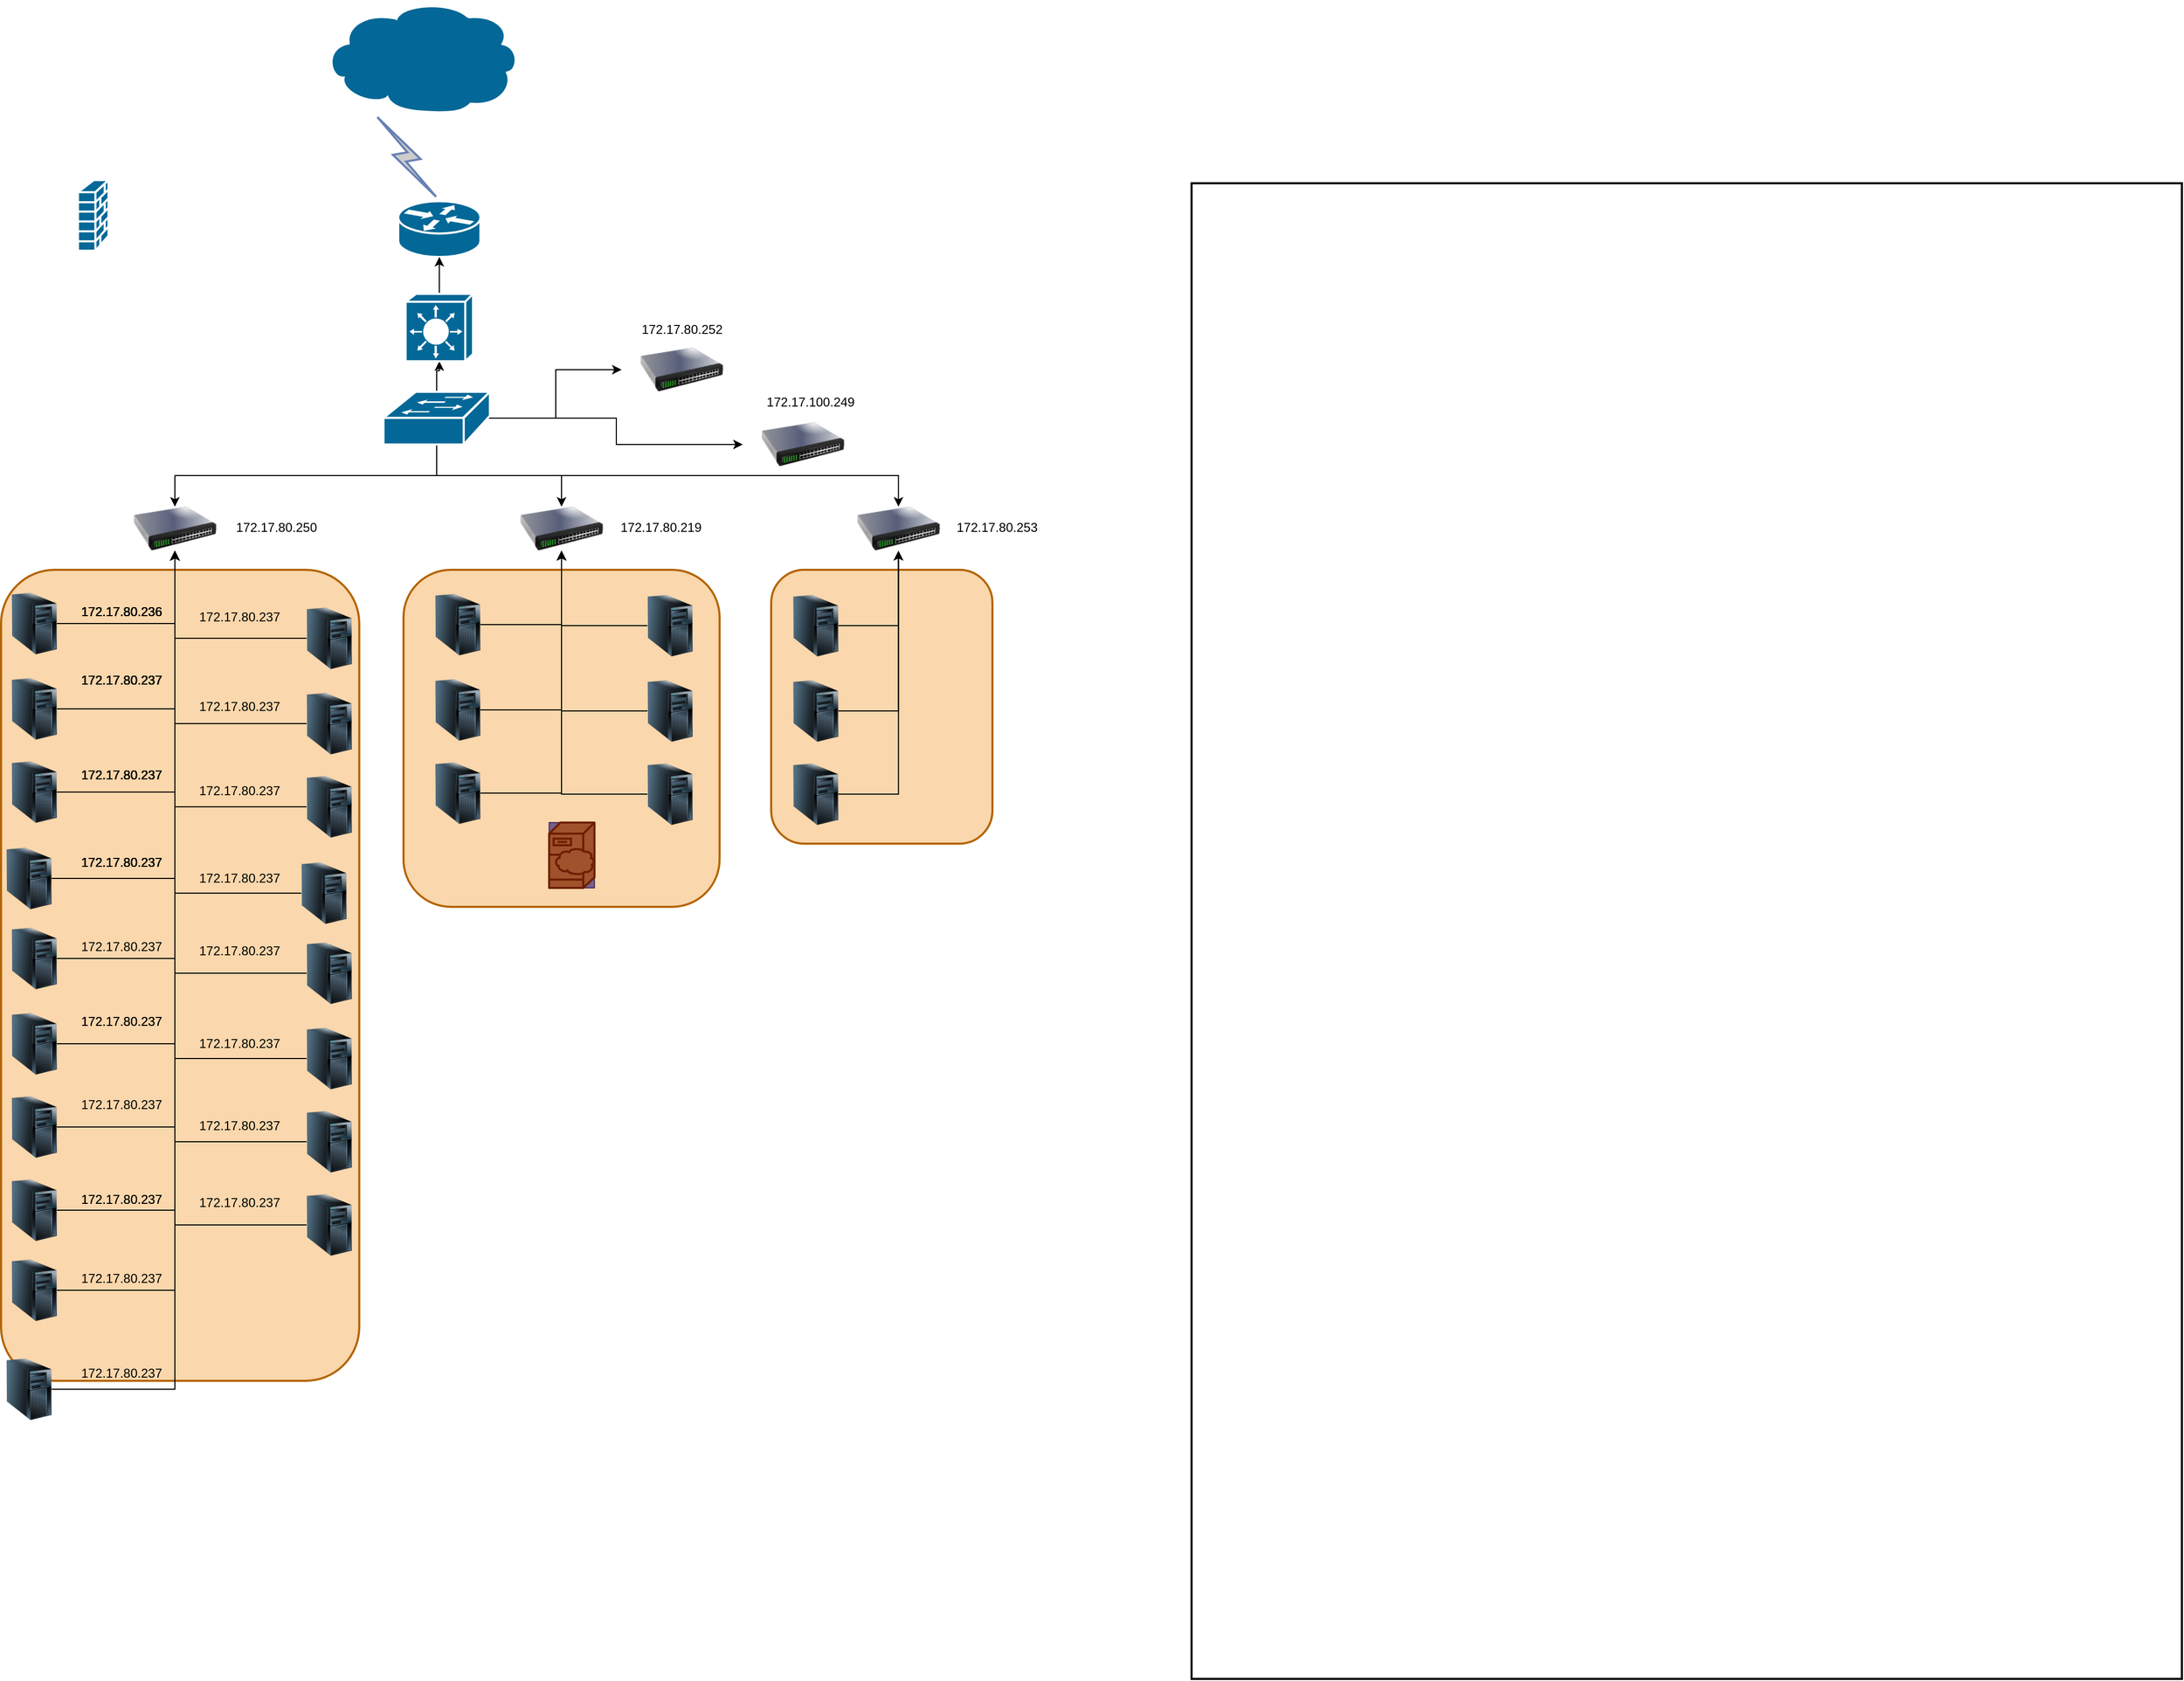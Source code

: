 <mxfile version="13.7.3" type="github">
  <diagram id="7KyOj3fAV2kCOO-Bveho" name="第 1 页">
    <mxGraphModel dx="2135" dy="1960" grid="1" gridSize="10" guides="1" tooltips="1" connect="1" arrows="1" fold="1" page="1" pageScale="1" pageWidth="827" pageHeight="1169" math="0" shadow="0">
      <root>
        <mxCell id="0" />
        <mxCell id="1" parent="0" />
        <mxCell id="mXDbekLg4qPnqd0OjegT-1" value="" style="whiteSpace=wrap;html=1;strokeWidth=2;" parent="1" vertex="1">
          <mxGeometry x="1130" y="13" width="940" height="1420" as="geometry" />
        </mxCell>
        <mxCell id="mXDbekLg4qPnqd0OjegT-14" value="" style="rounded=1;whiteSpace=wrap;html=1;strokeColor=#b46504;strokeWidth=2;fillColor=#fad7ac;" parent="1" vertex="1">
          <mxGeometry x="731" y="380" width="210" height="260" as="geometry" />
        </mxCell>
        <mxCell id="mXDbekLg4qPnqd0OjegT-13" value="" style="rounded=1;whiteSpace=wrap;html=1;strokeColor=#b46504;strokeWidth=2;fillColor=#fad7ac;" parent="1" vertex="1">
          <mxGeometry x="382" y="380" width="300" height="320" as="geometry" />
        </mxCell>
        <mxCell id="mXDbekLg4qPnqd0OjegT-12" value="" style="rounded=1;whiteSpace=wrap;html=1;strokeColor=#b46504;strokeWidth=2;fillColor=#fad7ac;" parent="1" vertex="1">
          <mxGeometry y="380" width="340" height="770" as="geometry" />
        </mxCell>
        <mxCell id="mXDbekLg4qPnqd0OjegT-2" value="" style="shape=mxgraph.cisco.routers.router;html=1;pointerEvents=1;dashed=0;fillColor=#036897;strokeColor=#ffffff;strokeWidth=2;verticalLabelPosition=bottom;verticalAlign=top;align=center;outlineConnect=0;" parent="1" vertex="1">
          <mxGeometry x="377" y="30" width="78" height="53" as="geometry" />
        </mxCell>
        <mxCell id="mXDbekLg4qPnqd0OjegT-3" value="" style="shape=mxgraph.cisco.security.firewall;html=1;pointerEvents=1;dashed=0;fillColor=#036897;strokeColor=#ffffff;strokeWidth=2;verticalLabelPosition=bottom;verticalAlign=top;align=center;outlineConnect=0;" parent="1" vertex="1">
          <mxGeometry x="73" y="10" width="29" height="67" as="geometry" />
        </mxCell>
        <mxCell id="mXDbekLg4qPnqd0OjegT-5" value="" style="shape=mxgraph.cisco.storage.cloud;html=1;pointerEvents=1;dashed=0;fillColor=#036897;strokeColor=#ffffff;strokeWidth=2;verticalLabelPosition=bottom;verticalAlign=top;align=center;outlineConnect=0;" parent="1" vertex="1">
          <mxGeometry x="306" y="-160" width="186" height="106" as="geometry" />
        </mxCell>
        <mxCell id="mXDbekLg4qPnqd0OjegT-9" value="" style="edgeStyle=orthogonalEdgeStyle;rounded=0;orthogonalLoop=1;jettySize=auto;html=1;" parent="1" source="mXDbekLg4qPnqd0OjegT-6" target="mXDbekLg4qPnqd0OjegT-2" edge="1">
          <mxGeometry relative="1" as="geometry" />
        </mxCell>
        <mxCell id="mXDbekLg4qPnqd0OjegT-6" value="" style="shape=mxgraph.cisco.switches.layer_3_switch;html=1;pointerEvents=1;dashed=0;fillColor=#036897;strokeColor=#ffffff;strokeWidth=2;verticalLabelPosition=bottom;verticalAlign=top;align=center;outlineConnect=0;" parent="1" vertex="1">
          <mxGeometry x="384" y="120" width="64" height="64" as="geometry" />
        </mxCell>
        <mxCell id="mXDbekLg4qPnqd0OjegT-11" value="" style="edgeStyle=orthogonalEdgeStyle;rounded=0;orthogonalLoop=1;jettySize=auto;html=1;" parent="1" source="mXDbekLg4qPnqd0OjegT-7" target="mXDbekLg4qPnqd0OjegT-10" edge="1">
          <mxGeometry relative="1" as="geometry" />
        </mxCell>
        <mxCell id="mXDbekLg4qPnqd0OjegT-252" style="edgeStyle=orthogonalEdgeStyle;rounded=0;orthogonalLoop=1;jettySize=auto;html=1;exitX=0.5;exitY=0.98;exitDx=0;exitDy=0;exitPerimeter=0;" parent="1" source="mXDbekLg4qPnqd0OjegT-7" target="mXDbekLg4qPnqd0OjegT-70" edge="1">
          <mxGeometry relative="1" as="geometry" />
        </mxCell>
        <mxCell id="mXDbekLg4qPnqd0OjegT-253" style="edgeStyle=orthogonalEdgeStyle;rounded=0;orthogonalLoop=1;jettySize=auto;html=1;exitX=0.5;exitY=0.98;exitDx=0;exitDy=0;exitPerimeter=0;" parent="1" source="mXDbekLg4qPnqd0OjegT-7" target="mXDbekLg4qPnqd0OjegT-225" edge="1">
          <mxGeometry relative="1" as="geometry" />
        </mxCell>
        <mxCell id="mXDbekLg4qPnqd0OjegT-254" style="edgeStyle=orthogonalEdgeStyle;rounded=0;orthogonalLoop=1;jettySize=auto;html=1;exitX=0.5;exitY=0.98;exitDx=0;exitDy=0;exitPerimeter=0;" parent="1" source="mXDbekLg4qPnqd0OjegT-7" target="mXDbekLg4qPnqd0OjegT-15" edge="1">
          <mxGeometry relative="1" as="geometry" />
        </mxCell>
        <mxCell id="mXDbekLg4qPnqd0OjegT-255" style="edgeStyle=orthogonalEdgeStyle;rounded=0;orthogonalLoop=1;jettySize=auto;html=1;exitX=0.98;exitY=0.5;exitDx=0;exitDy=0;exitPerimeter=0;" parent="1" source="mXDbekLg4qPnqd0OjegT-7" target="mXDbekLg4qPnqd0OjegT-240" edge="1">
          <mxGeometry relative="1" as="geometry" />
        </mxCell>
        <mxCell id="mXDbekLg4qPnqd0OjegT-256" style="edgeStyle=orthogonalEdgeStyle;rounded=0;orthogonalLoop=1;jettySize=auto;html=1;exitX=0.98;exitY=0.5;exitDx=0;exitDy=0;exitPerimeter=0;" parent="1" source="mXDbekLg4qPnqd0OjegT-7" target="mXDbekLg4qPnqd0OjegT-108" edge="1">
          <mxGeometry relative="1" as="geometry" />
        </mxCell>
        <mxCell id="mXDbekLg4qPnqd0OjegT-7" value="" style="shape=mxgraph.cisco.switches.workgroup_switch;html=1;pointerEvents=1;dashed=0;fillColor=#036897;strokeColor=#ffffff;strokeWidth=2;verticalLabelPosition=bottom;verticalAlign=top;align=center;outlineConnect=0;" parent="1" vertex="1">
          <mxGeometry x="363" y="211" width="101" height="50" as="geometry" />
        </mxCell>
        <mxCell id="mXDbekLg4qPnqd0OjegT-8" value="" style="html=1;outlineConnect=0;fillColor=#CCCCCC;strokeColor=#6881B3;gradientColor=none;gradientDirection=north;strokeWidth=2;shape=mxgraph.networks.comm_link_edge;html=1;exitX=0.5;exitY=0;exitDx=0;exitDy=0;exitPerimeter=0;" parent="1" source="mXDbekLg4qPnqd0OjegT-2" target="mXDbekLg4qPnqd0OjegT-5" edge="1">
          <mxGeometry width="100" height="100" relative="1" as="geometry">
            <mxPoint x="223" y="60" as="sourcePoint" />
            <mxPoint x="323" y="-40" as="targetPoint" />
            <Array as="points">
              <mxPoint x="283" y="30" />
            </Array>
          </mxGeometry>
        </mxCell>
        <mxCell id="mXDbekLg4qPnqd0OjegT-10" value="" style="shape=mxgraph.cisco.switches.layer_3_switch;html=1;pointerEvents=1;dashed=0;fillColor=#036897;strokeColor=#ffffff;strokeWidth=2;verticalLabelPosition=bottom;verticalAlign=top;align=center;outlineConnect=0;" parent="1" vertex="1">
          <mxGeometry x="384" y="118" width="64" height="64" as="geometry" />
        </mxCell>
        <mxCell id="mXDbekLg4qPnqd0OjegT-15" value="" style="image;html=1;image=img/lib/clip_art/networking/Switch_128x128.png" parent="1" vertex="1">
          <mxGeometry x="108" y="320" width="114" height="42" as="geometry" />
        </mxCell>
        <mxCell id="mXDbekLg4qPnqd0OjegT-69" value="172.17.80.250&lt;br&gt;" style="text;html=1;resizable=0;autosize=1;align=center;verticalAlign=middle;points=[];fillColor=none;strokeColor=none;rounded=0;" parent="1" vertex="1">
          <mxGeometry x="216" y="330" width="90" height="20" as="geometry" />
        </mxCell>
        <mxCell id="mXDbekLg4qPnqd0OjegT-70" value="" style="image;html=1;image=img/lib/clip_art/networking/Switch_128x128.png" parent="1" vertex="1">
          <mxGeometry x="475" y="320" width="114" height="42" as="geometry" />
        </mxCell>
        <mxCell id="mXDbekLg4qPnqd0OjegT-71" value="172.17.80.219" style="text;html=1;resizable=0;autosize=1;align=center;verticalAlign=middle;points=[];fillColor=none;strokeColor=none;rounded=0;" parent="1" vertex="1">
          <mxGeometry x="581" y="330" width="90" height="20" as="geometry" />
        </mxCell>
        <mxCell id="mXDbekLg4qPnqd0OjegT-105" value="" style="group;fillColor=#76608a;strokeColor=#432D57;fontColor=#ffffff;" parent="1" vertex="1" connectable="0">
          <mxGeometry x="520.25" y="620" width="43" height="62" as="geometry" />
        </mxCell>
        <mxCell id="mXDbekLg4qPnqd0OjegT-106" value="" style="shape=mxgraph.cisco.servers.fileserver;html=1;pointerEvents=1;dashed=0;fillColor=#a0522d;strokeColor=#6D1F00;strokeWidth=2;verticalLabelPosition=bottom;verticalAlign=top;align=center;outlineConnect=0;fontColor=#ffffff;" parent="mXDbekLg4qPnqd0OjegT-105" vertex="1">
          <mxGeometry width="43" height="62" as="geometry" />
        </mxCell>
        <mxCell id="mXDbekLg4qPnqd0OjegT-107" value="" style="shape=mxgraph.cisco.storage.cloud;html=1;pointerEvents=1;dashed=0;fillColor=#a0522d;strokeColor=#6D1F00;strokeWidth=2;verticalLabelPosition=bottom;verticalAlign=top;align=center;outlineConnect=0;fontColor=#ffffff;" parent="mXDbekLg4qPnqd0OjegT-105" vertex="1">
          <mxGeometry x="5" y="24" width="38" height="25" as="geometry" />
        </mxCell>
        <mxCell id="mXDbekLg4qPnqd0OjegT-108" value="" style="image;html=1;image=img/lib/clip_art/networking/Switch_128x128.png" parent="1" vertex="1">
          <mxGeometry x="589" y="169" width="114" height="42" as="geometry" />
        </mxCell>
        <mxCell id="mXDbekLg4qPnqd0OjegT-109" value="172.17.80.252" style="text;html=1;resizable=0;autosize=1;align=center;verticalAlign=middle;points=[];fillColor=none;strokeColor=none;rounded=0;" parent="1" vertex="1">
          <mxGeometry x="601" y="142" width="90" height="20" as="geometry" />
        </mxCell>
        <mxCell id="mXDbekLg4qPnqd0OjegT-218" style="edgeStyle=orthogonalEdgeStyle;rounded=0;orthogonalLoop=1;jettySize=auto;html=1;" parent="1" source="yQttEKcs_ZQI97FA9JTA-48" target="mXDbekLg4qPnqd0OjegT-15" edge="1">
          <mxGeometry relative="1" as="geometry">
            <mxPoint x="279" y="801.5" as="sourcePoint" />
          </mxGeometry>
        </mxCell>
        <mxCell id="mXDbekLg4qPnqd0OjegT-203" style="edgeStyle=orthogonalEdgeStyle;rounded=0;orthogonalLoop=1;jettySize=auto;html=1;" parent="1" source="yQttEKcs_ZQI97FA9JTA-42" target="mXDbekLg4qPnqd0OjegT-15" edge="1">
          <mxGeometry relative="1" as="geometry">
            <mxPoint x="58" y="431" as="sourcePoint" />
          </mxGeometry>
        </mxCell>
        <mxCell id="mXDbekLg4qPnqd0OjegT-204" style="edgeStyle=orthogonalEdgeStyle;rounded=0;orthogonalLoop=1;jettySize=auto;html=1;" parent="1" source="mXDbekLg4qPnqd0OjegT-33" target="mXDbekLg4qPnqd0OjegT-15" edge="1">
          <mxGeometry relative="1" as="geometry">
            <mxPoint x="53.82" y="499" as="sourcePoint" />
          </mxGeometry>
        </mxCell>
        <mxCell id="mXDbekLg4qPnqd0OjegT-205" style="edgeStyle=orthogonalEdgeStyle;rounded=0;orthogonalLoop=1;jettySize=auto;html=1;" parent="1" source="yQttEKcs_ZQI97FA9JTA-8" target="mXDbekLg4qPnqd0OjegT-15" edge="1">
          <mxGeometry relative="1" as="geometry">
            <mxPoint x="57.24" y="578.5" as="sourcePoint" />
          </mxGeometry>
        </mxCell>
        <mxCell id="mXDbekLg4qPnqd0OjegT-206" style="edgeStyle=orthogonalEdgeStyle;rounded=0;orthogonalLoop=1;jettySize=auto;html=1;" parent="1" source="yQttEKcs_ZQI97FA9JTA-5" target="mXDbekLg4qPnqd0OjegT-15" edge="1">
          <mxGeometry relative="1" as="geometry">
            <mxPoint x="53.82" y="642" as="sourcePoint" />
          </mxGeometry>
        </mxCell>
        <mxCell id="mXDbekLg4qPnqd0OjegT-207" style="edgeStyle=orthogonalEdgeStyle;rounded=0;orthogonalLoop=1;jettySize=auto;html=1;" parent="1" source="yQttEKcs_ZQI97FA9JTA-9" target="mXDbekLg4qPnqd0OjegT-15" edge="1">
          <mxGeometry relative="1" as="geometry">
            <mxPoint x="53.82" y="721" as="sourcePoint" />
          </mxGeometry>
        </mxCell>
        <mxCell id="mXDbekLg4qPnqd0OjegT-208" style="edgeStyle=orthogonalEdgeStyle;rounded=0;orthogonalLoop=1;jettySize=auto;html=1;" parent="1" source="yQttEKcs_ZQI97FA9JTA-10" target="mXDbekLg4qPnqd0OjegT-15" edge="1">
          <mxGeometry relative="1" as="geometry">
            <mxPoint x="56" y="801.5" as="sourcePoint" />
          </mxGeometry>
        </mxCell>
        <mxCell id="mXDbekLg4qPnqd0OjegT-209" style="edgeStyle=orthogonalEdgeStyle;rounded=0;orthogonalLoop=1;jettySize=auto;html=1;" parent="1" source="yQttEKcs_ZQI97FA9JTA-15" target="mXDbekLg4qPnqd0OjegT-15" edge="1">
          <mxGeometry relative="1" as="geometry">
            <mxPoint x="56" y="876.5" as="sourcePoint" />
          </mxGeometry>
        </mxCell>
        <mxCell id="mXDbekLg4qPnqd0OjegT-210" style="edgeStyle=orthogonalEdgeStyle;rounded=0;orthogonalLoop=1;jettySize=auto;html=1;" parent="1" source="yQttEKcs_ZQI97FA9JTA-13" target="mXDbekLg4qPnqd0OjegT-15" edge="1">
          <mxGeometry relative="1" as="geometry">
            <mxPoint x="56" y="947.5" as="sourcePoint" />
          </mxGeometry>
        </mxCell>
        <mxCell id="mXDbekLg4qPnqd0OjegT-211" style="edgeStyle=orthogonalEdgeStyle;rounded=0;orthogonalLoop=1;jettySize=auto;html=1;" parent="1" source="yQttEKcs_ZQI97FA9JTA-12" target="mXDbekLg4qPnqd0OjegT-15" edge="1">
          <mxGeometry relative="1" as="geometry">
            <mxPoint x="56" y="1019" as="sourcePoint" />
          </mxGeometry>
        </mxCell>
        <mxCell id="mXDbekLg4qPnqd0OjegT-212" style="edgeStyle=orthogonalEdgeStyle;rounded=0;orthogonalLoop=1;jettySize=auto;html=1;" parent="1" source="yQttEKcs_ZQI97FA9JTA-16" target="mXDbekLg4qPnqd0OjegT-15" edge="1">
          <mxGeometry relative="1" as="geometry">
            <mxPoint x="54" y="1094" as="sourcePoint" />
          </mxGeometry>
        </mxCell>
        <mxCell id="mXDbekLg4qPnqd0OjegT-213" style="edgeStyle=orthogonalEdgeStyle;rounded=0;orthogonalLoop=1;jettySize=auto;html=1;" parent="1" source="yQttEKcs_ZQI97FA9JTA-52" target="mXDbekLg4qPnqd0OjegT-15" edge="1">
          <mxGeometry relative="1" as="geometry">
            <mxPoint x="290" y="444" as="sourcePoint" />
          </mxGeometry>
        </mxCell>
        <mxCell id="mXDbekLg4qPnqd0OjegT-214" style="edgeStyle=orthogonalEdgeStyle;rounded=0;orthogonalLoop=1;jettySize=auto;html=1;" parent="1" source="yQttEKcs_ZQI97FA9JTA-43" target="mXDbekLg4qPnqd0OjegT-15" edge="1">
          <mxGeometry relative="1" as="geometry">
            <mxPoint x="281" y="506.524" as="sourcePoint" />
          </mxGeometry>
        </mxCell>
        <mxCell id="mXDbekLg4qPnqd0OjegT-215" style="edgeStyle=orthogonalEdgeStyle;rounded=0;orthogonalLoop=1;jettySize=auto;html=1;" parent="1" source="yQttEKcs_ZQI97FA9JTA-46" target="mXDbekLg4qPnqd0OjegT-15" edge="1">
          <mxGeometry relative="1" as="geometry">
            <mxPoint x="276" y="573.0" as="sourcePoint" />
          </mxGeometry>
        </mxCell>
        <mxCell id="mXDbekLg4qPnqd0OjegT-216" style="edgeStyle=orthogonalEdgeStyle;rounded=0;orthogonalLoop=1;jettySize=auto;html=1;" parent="1" source="yQttEKcs_ZQI97FA9JTA-45" target="mXDbekLg4qPnqd0OjegT-15" edge="1">
          <mxGeometry relative="1" as="geometry">
            <mxPoint x="276" y="644" as="sourcePoint" />
          </mxGeometry>
        </mxCell>
        <mxCell id="mXDbekLg4qPnqd0OjegT-217" style="edgeStyle=orthogonalEdgeStyle;rounded=0;orthogonalLoop=1;jettySize=auto;html=1;" parent="1" source="yQttEKcs_ZQI97FA9JTA-47" target="mXDbekLg4qPnqd0OjegT-15" edge="1">
          <mxGeometry relative="1" as="geometry">
            <mxPoint x="276" y="721.0" as="sourcePoint" />
          </mxGeometry>
        </mxCell>
        <mxCell id="mXDbekLg4qPnqd0OjegT-219" style="edgeStyle=orthogonalEdgeStyle;rounded=0;orthogonalLoop=1;jettySize=auto;html=1;" parent="1" source="yQttEKcs_ZQI97FA9JTA-51" target="mXDbekLg4qPnqd0OjegT-15" edge="1">
          <mxGeometry relative="1" as="geometry">
            <mxPoint x="279" y="876.5" as="sourcePoint" />
          </mxGeometry>
        </mxCell>
        <mxCell id="mXDbekLg4qPnqd0OjegT-220" style="edgeStyle=orthogonalEdgeStyle;rounded=0;orthogonalLoop=1;jettySize=auto;html=1;" parent="1" source="yQttEKcs_ZQI97FA9JTA-50" target="mXDbekLg4qPnqd0OjegT-15" edge="1">
          <mxGeometry relative="1" as="geometry">
            <mxPoint x="274" y="942" as="sourcePoint" />
          </mxGeometry>
        </mxCell>
        <mxCell id="mXDbekLg4qPnqd0OjegT-225" value="" style="image;html=1;image=img/lib/clip_art/networking/Switch_128x128.png" parent="1" vertex="1">
          <mxGeometry x="794.75" y="320" width="114" height="42" as="geometry" />
        </mxCell>
        <mxCell id="mXDbekLg4qPnqd0OjegT-226" value="172.17.80.253" style="text;html=1;resizable=0;autosize=1;align=center;verticalAlign=middle;points=[];fillColor=none;strokeColor=none;rounded=0;" parent="1" vertex="1">
          <mxGeometry x="900" y="330" width="90" height="20" as="geometry" />
        </mxCell>
        <mxCell id="mXDbekLg4qPnqd0OjegT-240" value="" style="image;html=1;image=img/lib/clip_art/networking/Switch_128x128.png" parent="1" vertex="1">
          <mxGeometry x="704" y="240" width="114" height="42" as="geometry" />
        </mxCell>
        <mxCell id="mXDbekLg4qPnqd0OjegT-241" value="172.17.100.249" style="text;html=1;resizable=0;autosize=1;align=center;verticalAlign=middle;points=[];fillColor=none;strokeColor=none;rounded=0;" parent="1" vertex="1">
          <mxGeometry x="718" y="211" width="100" height="20" as="geometry" />
        </mxCell>
        <mxCell id="mXDbekLg4qPnqd0OjegT-242" style="edgeStyle=orthogonalEdgeStyle;rounded=0;orthogonalLoop=1;jettySize=auto;html=1;" parent="1" source="yQttEKcs_ZQI97FA9JTA-55" target="mXDbekLg4qPnqd0OjegT-70" edge="1">
          <mxGeometry relative="1" as="geometry">
            <mxPoint x="449.82" y="439" as="sourcePoint" />
          </mxGeometry>
        </mxCell>
        <mxCell id="mXDbekLg4qPnqd0OjegT-243" style="edgeStyle=orthogonalEdgeStyle;rounded=0;orthogonalLoop=1;jettySize=auto;html=1;" parent="1" source="yQttEKcs_ZQI97FA9JTA-53" target="mXDbekLg4qPnqd0OjegT-70" edge="1">
          <mxGeometry relative="1" as="geometry">
            <mxPoint x="449.82" y="526.75" as="sourcePoint" />
          </mxGeometry>
        </mxCell>
        <mxCell id="mXDbekLg4qPnqd0OjegT-244" style="edgeStyle=orthogonalEdgeStyle;rounded=0;orthogonalLoop=1;jettySize=auto;html=1;" parent="1" source="yQttEKcs_ZQI97FA9JTA-54" target="mXDbekLg4qPnqd0OjegT-70" edge="1">
          <mxGeometry relative="1" as="geometry">
            <mxPoint x="431" y="585.25" as="sourcePoint" />
          </mxGeometry>
        </mxCell>
        <mxCell id="mXDbekLg4qPnqd0OjegT-245" style="edgeStyle=orthogonalEdgeStyle;rounded=0;orthogonalLoop=1;jettySize=auto;html=1;" parent="1" source="yQttEKcs_ZQI97FA9JTA-58" target="mXDbekLg4qPnqd0OjegT-70" edge="1">
          <mxGeometry relative="1" as="geometry">
            <mxPoint x="629.35" y="438.25" as="sourcePoint" />
          </mxGeometry>
        </mxCell>
        <mxCell id="mXDbekLg4qPnqd0OjegT-246" style="edgeStyle=orthogonalEdgeStyle;rounded=0;orthogonalLoop=1;jettySize=auto;html=1;" parent="1" source="yQttEKcs_ZQI97FA9JTA-56" target="mXDbekLg4qPnqd0OjegT-70" edge="1">
          <mxGeometry relative="1" as="geometry">
            <mxPoint x="623.27" y="523.5" as="sourcePoint" />
          </mxGeometry>
        </mxCell>
        <mxCell id="mXDbekLg4qPnqd0OjegT-247" style="edgeStyle=orthogonalEdgeStyle;rounded=0;orthogonalLoop=1;jettySize=auto;html=1;" parent="1" source="yQttEKcs_ZQI97FA9JTA-57" target="mXDbekLg4qPnqd0OjegT-70" edge="1">
          <mxGeometry relative="1" as="geometry">
            <mxPoint x="623.27" y="596.5" as="sourcePoint" />
          </mxGeometry>
        </mxCell>
        <mxCell id="mXDbekLg4qPnqd0OjegT-248" style="edgeStyle=orthogonalEdgeStyle;rounded=0;orthogonalLoop=1;jettySize=auto;html=1;exitX=1;exitY=0.5;exitDx=0;exitDy=0;" parent="1" source="yQttEKcs_ZQI97FA9JTA-61" target="mXDbekLg4qPnqd0OjegT-225" edge="1">
          <mxGeometry relative="1" as="geometry">
            <mxPoint x="783.82" y="439" as="sourcePoint" />
          </mxGeometry>
        </mxCell>
        <mxCell id="mXDbekLg4qPnqd0OjegT-249" style="edgeStyle=orthogonalEdgeStyle;rounded=0;orthogonalLoop=1;jettySize=auto;html=1;exitX=1;exitY=0.5;exitDx=0;exitDy=0;" parent="1" source="yQttEKcs_ZQI97FA9JTA-59" target="mXDbekLg4qPnqd0OjegT-225" edge="1">
          <mxGeometry relative="1" as="geometry">
            <mxPoint x="788" y="517.483" as="sourcePoint" />
          </mxGeometry>
        </mxCell>
        <mxCell id="mXDbekLg4qPnqd0OjegT-250" style="edgeStyle=orthogonalEdgeStyle;rounded=0;orthogonalLoop=1;jettySize=auto;html=1;exitX=1;exitY=0.5;exitDx=0;exitDy=0;" parent="1" source="yQttEKcs_ZQI97FA9JTA-60" target="mXDbekLg4qPnqd0OjegT-225" edge="1">
          <mxGeometry relative="1" as="geometry">
            <mxPoint x="783.24" y="596.5" as="sourcePoint" />
          </mxGeometry>
        </mxCell>
        <mxCell id="mXDbekLg4qPnqd0OjegT-16" value="172.17.80.236" style="text;html=1;resizable=0;autosize=1;align=center;verticalAlign=middle;points=[];rounded=0;shadow=1;fontStyle=0" parent="1" vertex="1">
          <mxGeometry x="69" y="410" width="90" height="20" as="geometry" />
        </mxCell>
        <mxCell id="mXDbekLg4qPnqd0OjegT-17" value="172.17.80.237" style="text;html=1;resizable=0;autosize=1;align=center;verticalAlign=middle;points=[];rounded=0;shadow=1;fontStyle=0" parent="1" vertex="1">
          <mxGeometry x="69" y="475" width="90" height="20" as="geometry" />
        </mxCell>
        <mxCell id="mXDbekLg4qPnqd0OjegT-18" value="172.17.80.237" style="text;html=1;resizable=0;autosize=1;align=center;verticalAlign=middle;points=[];rounded=0;shadow=1;fontStyle=0" parent="1" vertex="1">
          <mxGeometry x="69" y="565" width="90" height="20" as="geometry" />
        </mxCell>
        <mxCell id="mXDbekLg4qPnqd0OjegT-19" value="172.17.80.237" style="text;html=1;resizable=0;autosize=1;align=center;verticalAlign=middle;points=[];rounded=0;shadow=1;fontStyle=0" parent="1" vertex="1">
          <mxGeometry x="69.0" y="648" width="90" height="20" as="geometry" />
        </mxCell>
        <mxCell id="mXDbekLg4qPnqd0OjegT-20" value="172.17.80.237" style="text;html=1;resizable=0;autosize=1;align=center;verticalAlign=middle;points=[];rounded=0;shadow=1;fontStyle=0" parent="1" vertex="1">
          <mxGeometry x="69.0" y="1133" width="90" height="20" as="geometry" />
        </mxCell>
        <mxCell id="mXDbekLg4qPnqd0OjegT-21" value="172.17.80.237" style="text;html=1;resizable=0;autosize=1;align=center;verticalAlign=middle;points=[];rounded=0;shadow=1;fontStyle=0" parent="1" vertex="1">
          <mxGeometry x="69" y="799" width="90" height="20" as="geometry" />
        </mxCell>
        <mxCell id="mXDbekLg4qPnqd0OjegT-22" value="172.17.80.237" style="text;html=1;resizable=0;autosize=1;align=center;verticalAlign=middle;points=[];rounded=0;shadow=1;fontStyle=0" parent="1" vertex="1">
          <mxGeometry x="69" y="728" width="90" height="20" as="geometry" />
        </mxCell>
        <mxCell id="mXDbekLg4qPnqd0OjegT-27" value="172.17.80.237" style="text;html=1;resizable=0;autosize=1;align=center;verticalAlign=middle;points=[];rounded=0;shadow=1;fontStyle=0" parent="1" vertex="1">
          <mxGeometry x="69" y="968" width="90" height="20" as="geometry" />
        </mxCell>
        <mxCell id="mXDbekLg4qPnqd0OjegT-28" value="172.17.80.237" style="text;html=1;resizable=0;autosize=1;align=center;verticalAlign=middle;points=[];rounded=0;shadow=1;fontStyle=0" parent="1" vertex="1">
          <mxGeometry x="69.0" y="1043" width="90" height="20" as="geometry" />
        </mxCell>
        <mxCell id="mXDbekLg4qPnqd0OjegT-41" value="172.17.80.237" style="text;html=1;resizable=0;autosize=1;align=center;verticalAlign=middle;points=[];rounded=0;shadow=1;fontStyle=0" parent="1" vertex="1">
          <mxGeometry x="181" y="415" width="90" height="20" as="geometry" />
        </mxCell>
        <mxCell id="mXDbekLg4qPnqd0OjegT-42" value="172.17.80.237" style="text;html=1;resizable=0;autosize=1;align=center;verticalAlign=middle;points=[];rounded=0;shadow=1;fontStyle=0" parent="1" vertex="1">
          <mxGeometry x="181" y="500" width="90" height="20" as="geometry" />
        </mxCell>
        <mxCell id="mXDbekLg4qPnqd0OjegT-43" value="172.17.80.237" style="text;html=1;resizable=0;autosize=1;align=center;verticalAlign=middle;points=[];rounded=0;shadow=1;fontStyle=0" parent="1" vertex="1">
          <mxGeometry x="181" y="580" width="90" height="20" as="geometry" />
        </mxCell>
        <mxCell id="mXDbekLg4qPnqd0OjegT-47" value="172.17.80.237" style="text;html=1;resizable=0;autosize=1;align=center;verticalAlign=middle;points=[];rounded=0;shadow=1;fontStyle=0" parent="1" vertex="1">
          <mxGeometry x="181.0" y="663" width="90" height="20" as="geometry" />
        </mxCell>
        <mxCell id="mXDbekLg4qPnqd0OjegT-48" value="172.17.80.237" style="text;html=1;resizable=0;autosize=1;align=center;verticalAlign=middle;points=[];rounded=0;shadow=1;fontStyle=0" parent="1" vertex="1">
          <mxGeometry x="181.0" y="732" width="90" height="20" as="geometry" />
        </mxCell>
        <mxCell id="mXDbekLg4qPnqd0OjegT-49" value="172.17.80.237" style="text;html=1;resizable=0;autosize=1;align=center;verticalAlign=middle;points=[];rounded=0;shadow=1;fontStyle=0" parent="1" vertex="1">
          <mxGeometry x="181" y="820" width="90" height="20" as="geometry" />
        </mxCell>
        <mxCell id="mXDbekLg4qPnqd0OjegT-50" value="172.17.80.237" style="text;html=1;resizable=0;autosize=1;align=center;verticalAlign=middle;points=[];rounded=0;shadow=1;fontStyle=0" parent="1" vertex="1">
          <mxGeometry x="181.0" y="898" width="90" height="20" as="geometry" />
        </mxCell>
        <mxCell id="mXDbekLg4qPnqd0OjegT-51" value="172.17.80.237" style="text;html=1;resizable=0;autosize=1;align=center;verticalAlign=middle;points=[];rounded=0;shadow=1;fontStyle=0" parent="1" vertex="1">
          <mxGeometry x="181" y="971" width="90" height="20" as="geometry" />
        </mxCell>
        <mxCell id="mXDbekLg4qPnqd0OjegT-33" value="" style="image;html=1;image=img/lib/clip_art/computers/Server_Tower_128x128.png" parent="1" vertex="1">
          <mxGeometry x="10" y="481" width="43" height="62" as="geometry" />
        </mxCell>
        <mxCell id="yQttEKcs_ZQI97FA9JTA-4" value="" style="group" vertex="1" connectable="0" parent="1">
          <mxGeometry x="10" y="642" width="43" height="62" as="geometry" />
        </mxCell>
        <mxCell id="yQttEKcs_ZQI97FA9JTA-5" value="" style="image;html=1;image=img/lib/clip_art/computers/Server_Tower_128x128.png" vertex="1" parent="yQttEKcs_ZQI97FA9JTA-4">
          <mxGeometry x="-5" width="43" height="62" as="geometry" />
        </mxCell>
        <mxCell id="yQttEKcs_ZQI97FA9JTA-8" value="" style="image;html=1;image=img/lib/clip_art/computers/Server_Tower_128x128.png" vertex="1" parent="1">
          <mxGeometry x="10" y="560" width="43" height="62" as="geometry" />
        </mxCell>
        <mxCell id="yQttEKcs_ZQI97FA9JTA-9" value="" style="image;html=1;image=img/lib/clip_art/computers/Server_Tower_128x128.png" vertex="1" parent="1">
          <mxGeometry x="10" y="718" width="43" height="62" as="geometry" />
        </mxCell>
        <mxCell id="yQttEKcs_ZQI97FA9JTA-10" value="" style="image;html=1;image=img/lib/clip_art/computers/Server_Tower_128x128.png" vertex="1" parent="1">
          <mxGeometry x="10" y="799" width="43" height="62" as="geometry" />
        </mxCell>
        <mxCell id="yQttEKcs_ZQI97FA9JTA-11" value="" style="group" vertex="1" connectable="0" parent="1">
          <mxGeometry x="10" y="957" width="43" height="62" as="geometry" />
        </mxCell>
        <mxCell id="yQttEKcs_ZQI97FA9JTA-12" value="" style="image;html=1;image=img/lib/clip_art/computers/Server_Tower_128x128.png" vertex="1" parent="yQttEKcs_ZQI97FA9JTA-11">
          <mxGeometry width="43" height="62" as="geometry" />
        </mxCell>
        <mxCell id="yQttEKcs_ZQI97FA9JTA-13" value="" style="image;html=1;image=img/lib/clip_art/computers/Server_Tower_128x128.png" vertex="1" parent="1">
          <mxGeometry x="10" y="878" width="43" height="62" as="geometry" />
        </mxCell>
        <mxCell id="yQttEKcs_ZQI97FA9JTA-14" value="" style="group" vertex="1" connectable="0" parent="1">
          <mxGeometry x="10" y="1127" width="43" height="62" as="geometry" />
        </mxCell>
        <mxCell id="yQttEKcs_ZQI97FA9JTA-15" value="" style="image;html=1;image=img/lib/clip_art/computers/Server_Tower_128x128.png" vertex="1" parent="yQttEKcs_ZQI97FA9JTA-14">
          <mxGeometry x="-5" width="43" height="62" as="geometry" />
        </mxCell>
        <mxCell id="yQttEKcs_ZQI97FA9JTA-16" value="" style="image;html=1;image=img/lib/clip_art/computers/Server_Tower_128x128.png" vertex="1" parent="1">
          <mxGeometry x="10" y="1033" width="43" height="62" as="geometry" />
        </mxCell>
        <mxCell id="yQttEKcs_ZQI97FA9JTA-17" value="172.17.80.236" style="text;html=1;resizable=0;autosize=1;align=center;verticalAlign=middle;points=[];rounded=0;shadow=1;fontStyle=0" vertex="1" parent="1">
          <mxGeometry x="69" y="410" width="90" height="20" as="geometry" />
        </mxCell>
        <mxCell id="yQttEKcs_ZQI97FA9JTA-18" value="172.17.80.237" style="text;html=1;resizable=0;autosize=1;align=center;verticalAlign=middle;points=[];rounded=0;shadow=1;fontStyle=0" vertex="1" parent="1">
          <mxGeometry x="69" y="475" width="90" height="20" as="geometry" />
        </mxCell>
        <mxCell id="yQttEKcs_ZQI97FA9JTA-19" value="172.17.80.236" style="text;html=1;resizable=0;autosize=1;align=center;verticalAlign=middle;points=[];rounded=0;shadow=1;fontStyle=0" vertex="1" parent="1">
          <mxGeometry x="69" y="410" width="90" height="20" as="geometry" />
        </mxCell>
        <mxCell id="yQttEKcs_ZQI97FA9JTA-20" value="172.17.80.237" style="text;html=1;resizable=0;autosize=1;align=center;verticalAlign=middle;points=[];rounded=0;shadow=1;fontStyle=0" vertex="1" parent="1">
          <mxGeometry x="69" y="475" width="90" height="20" as="geometry" />
        </mxCell>
        <mxCell id="yQttEKcs_ZQI97FA9JTA-21" value="172.17.80.237" style="text;html=1;resizable=0;autosize=1;align=center;verticalAlign=middle;points=[];rounded=0;shadow=1;fontStyle=0" vertex="1" parent="1">
          <mxGeometry x="69.0" y="648" width="90" height="20" as="geometry" />
        </mxCell>
        <mxCell id="yQttEKcs_ZQI97FA9JTA-22" value="172.17.80.237" style="text;html=1;resizable=0;autosize=1;align=center;verticalAlign=middle;points=[];rounded=0;shadow=1;fontStyle=0" vertex="1" parent="1">
          <mxGeometry x="69" y="565" width="90" height="20" as="geometry" />
        </mxCell>
        <mxCell id="yQttEKcs_ZQI97FA9JTA-23" value="172.17.80.236" style="text;html=1;resizable=0;autosize=1;align=center;verticalAlign=middle;points=[];rounded=0;shadow=1;fontStyle=0" vertex="1" parent="1">
          <mxGeometry x="69" y="410" width="90" height="20" as="geometry" />
        </mxCell>
        <mxCell id="yQttEKcs_ZQI97FA9JTA-24" value="172.17.80.237" style="text;html=1;resizable=0;autosize=1;align=center;verticalAlign=middle;points=[];rounded=0;shadow=1;fontStyle=0" vertex="1" parent="1">
          <mxGeometry x="69" y="475" width="90" height="20" as="geometry" />
        </mxCell>
        <mxCell id="yQttEKcs_ZQI97FA9JTA-25" value="172.17.80.237" style="text;html=1;resizable=0;autosize=1;align=center;verticalAlign=middle;points=[];rounded=0;shadow=1;fontStyle=0" vertex="1" parent="1">
          <mxGeometry x="69.0" y="648" width="90" height="20" as="geometry" />
        </mxCell>
        <mxCell id="yQttEKcs_ZQI97FA9JTA-26" value="172.17.80.237" style="text;html=1;resizable=0;autosize=1;align=center;verticalAlign=middle;points=[];rounded=0;shadow=1;fontStyle=0" vertex="1" parent="1">
          <mxGeometry x="69" y="565" width="90" height="20" as="geometry" />
        </mxCell>
        <mxCell id="yQttEKcs_ZQI97FA9JTA-27" value="172.17.80.236" style="text;html=1;resizable=0;autosize=1;align=center;verticalAlign=middle;points=[];rounded=0;shadow=1;fontStyle=0" vertex="1" parent="1">
          <mxGeometry x="69" y="410" width="90" height="20" as="geometry" />
        </mxCell>
        <mxCell id="yQttEKcs_ZQI97FA9JTA-28" value="172.17.80.237" style="text;html=1;resizable=0;autosize=1;align=center;verticalAlign=middle;points=[];rounded=0;shadow=1;fontStyle=0" vertex="1" parent="1">
          <mxGeometry x="69" y="475" width="90" height="20" as="geometry" />
        </mxCell>
        <mxCell id="yQttEKcs_ZQI97FA9JTA-29" value="172.17.80.237" style="text;html=1;resizable=0;autosize=1;align=center;verticalAlign=middle;points=[];rounded=0;shadow=1;fontStyle=0" vertex="1" parent="1">
          <mxGeometry x="69.0" y="648" width="90" height="20" as="geometry" />
        </mxCell>
        <mxCell id="yQttEKcs_ZQI97FA9JTA-30" value="172.17.80.237" style="text;html=1;resizable=0;autosize=1;align=center;verticalAlign=middle;points=[];rounded=0;shadow=1;fontStyle=0" vertex="1" parent="1">
          <mxGeometry x="69" y="565" width="90" height="20" as="geometry" />
        </mxCell>
        <mxCell id="yQttEKcs_ZQI97FA9JTA-31" value="172.17.80.236" style="text;html=1;resizable=0;autosize=1;align=center;verticalAlign=middle;points=[];rounded=0;shadow=1;fontStyle=0" vertex="1" parent="1">
          <mxGeometry x="69" y="410" width="90" height="20" as="geometry" />
        </mxCell>
        <mxCell id="yQttEKcs_ZQI97FA9JTA-32" value="172.17.80.237" style="text;html=1;resizable=0;autosize=1;align=center;verticalAlign=middle;points=[];rounded=0;shadow=1;fontStyle=0" vertex="1" parent="1">
          <mxGeometry x="69" y="475" width="90" height="20" as="geometry" />
        </mxCell>
        <mxCell id="yQttEKcs_ZQI97FA9JTA-33" value="172.17.80.237" style="text;html=1;resizable=0;autosize=1;align=center;verticalAlign=middle;points=[];rounded=0;shadow=1;fontStyle=0" vertex="1" parent="1">
          <mxGeometry x="69.0" y="648" width="90" height="20" as="geometry" />
        </mxCell>
        <mxCell id="yQttEKcs_ZQI97FA9JTA-34" value="172.17.80.237" style="text;html=1;resizable=0;autosize=1;align=center;verticalAlign=middle;points=[];rounded=0;shadow=1;fontStyle=0" vertex="1" parent="1">
          <mxGeometry x="69" y="565" width="90" height="20" as="geometry" />
        </mxCell>
        <mxCell id="yQttEKcs_ZQI97FA9JTA-35" value="172.17.80.236" style="text;html=1;resizable=0;autosize=1;align=center;verticalAlign=middle;points=[];rounded=0;shadow=1;fontStyle=0" vertex="1" parent="1">
          <mxGeometry x="69.0" y="410" width="90" height="20" as="geometry" />
        </mxCell>
        <mxCell id="yQttEKcs_ZQI97FA9JTA-36" value="172.17.80.237" style="text;html=1;resizable=0;autosize=1;align=center;verticalAlign=middle;points=[];rounded=0;shadow=1;fontStyle=0" vertex="1" parent="1">
          <mxGeometry x="69.0" y="475" width="90" height="20" as="geometry" />
        </mxCell>
        <mxCell id="yQttEKcs_ZQI97FA9JTA-37" value="172.17.80.237" style="text;html=1;resizable=0;autosize=1;align=center;verticalAlign=middle;points=[];rounded=0;shadow=1;fontStyle=0" vertex="1" parent="1">
          <mxGeometry x="69.0" y="648" width="90" height="20" as="geometry" />
        </mxCell>
        <mxCell id="yQttEKcs_ZQI97FA9JTA-38" value="172.17.80.237" style="text;html=1;resizable=0;autosize=1;align=center;verticalAlign=middle;points=[];rounded=0;shadow=1;fontStyle=0" vertex="1" parent="1">
          <mxGeometry x="69.0" y="565" width="90" height="20" as="geometry" />
        </mxCell>
        <mxCell id="yQttEKcs_ZQI97FA9JTA-39" value="172.17.80.237" style="text;html=1;resizable=0;autosize=1;align=center;verticalAlign=middle;points=[];rounded=0;shadow=1;fontStyle=0" vertex="1" parent="1">
          <mxGeometry x="69.0" y="799" width="90" height="20" as="geometry" />
        </mxCell>
        <mxCell id="yQttEKcs_ZQI97FA9JTA-40" value="172.17.80.237" style="text;html=1;resizable=0;autosize=1;align=center;verticalAlign=middle;points=[];rounded=0;shadow=1;fontStyle=0" vertex="1" parent="1">
          <mxGeometry x="69.0" y="878" width="90" height="20" as="geometry" />
        </mxCell>
        <mxCell id="yQttEKcs_ZQI97FA9JTA-41" value="172.17.80.237" style="text;html=1;resizable=0;autosize=1;align=center;verticalAlign=middle;points=[];rounded=0;shadow=1;fontStyle=0" vertex="1" parent="1">
          <mxGeometry x="69.0" y="968" width="90" height="20" as="geometry" />
        </mxCell>
        <mxCell id="yQttEKcs_ZQI97FA9JTA-42" value="" style="image;html=1;image=img/lib/clip_art/computers/Server_Tower_128x128.png" vertex="1" parent="1">
          <mxGeometry x="10" y="400" width="43" height="62" as="geometry" />
        </mxCell>
        <mxCell id="yQttEKcs_ZQI97FA9JTA-43" value="" style="image;html=1;image=img/lib/clip_art/computers/Server_Tower_128x128.png" vertex="1" parent="1">
          <mxGeometry x="290" y="495" width="43" height="62" as="geometry" />
        </mxCell>
        <mxCell id="yQttEKcs_ZQI97FA9JTA-44" value="" style="group" vertex="1" connectable="0" parent="1">
          <mxGeometry x="290" y="656" width="43" height="62" as="geometry" />
        </mxCell>
        <mxCell id="yQttEKcs_ZQI97FA9JTA-45" value="" style="image;html=1;image=img/lib/clip_art/computers/Server_Tower_128x128.png" vertex="1" parent="yQttEKcs_ZQI97FA9JTA-44">
          <mxGeometry x="-5" width="43" height="62" as="geometry" />
        </mxCell>
        <mxCell id="yQttEKcs_ZQI97FA9JTA-46" value="" style="image;html=1;image=img/lib/clip_art/computers/Server_Tower_128x128.png" vertex="1" parent="1">
          <mxGeometry x="290" y="574" width="43" height="62" as="geometry" />
        </mxCell>
        <mxCell id="yQttEKcs_ZQI97FA9JTA-47" value="" style="image;html=1;image=img/lib/clip_art/computers/Server_Tower_128x128.png" vertex="1" parent="1">
          <mxGeometry x="290" y="732" width="43" height="62" as="geometry" />
        </mxCell>
        <mxCell id="yQttEKcs_ZQI97FA9JTA-48" value="" style="image;html=1;image=img/lib/clip_art/computers/Server_Tower_128x128.png" vertex="1" parent="1">
          <mxGeometry x="290" y="813" width="43" height="62" as="geometry" />
        </mxCell>
        <mxCell id="yQttEKcs_ZQI97FA9JTA-49" value="" style="group" vertex="1" connectable="0" parent="1">
          <mxGeometry x="290" y="971" width="43" height="62" as="geometry" />
        </mxCell>
        <mxCell id="yQttEKcs_ZQI97FA9JTA-50" value="" style="image;html=1;image=img/lib/clip_art/computers/Server_Tower_128x128.png" vertex="1" parent="yQttEKcs_ZQI97FA9JTA-49">
          <mxGeometry width="43" height="62" as="geometry" />
        </mxCell>
        <mxCell id="yQttEKcs_ZQI97FA9JTA-51" value="" style="image;html=1;image=img/lib/clip_art/computers/Server_Tower_128x128.png" vertex="1" parent="1">
          <mxGeometry x="290" y="892" width="43" height="62" as="geometry" />
        </mxCell>
        <mxCell id="yQttEKcs_ZQI97FA9JTA-52" value="" style="image;html=1;image=img/lib/clip_art/computers/Server_Tower_128x128.png" vertex="1" parent="1">
          <mxGeometry x="290" y="414" width="43" height="62" as="geometry" />
        </mxCell>
        <mxCell id="yQttEKcs_ZQI97FA9JTA-53" value="" style="image;html=1;image=img/lib/clip_art/computers/Server_Tower_128x128.png" vertex="1" parent="1">
          <mxGeometry x="412" y="482" width="43" height="62" as="geometry" />
        </mxCell>
        <mxCell id="yQttEKcs_ZQI97FA9JTA-54" value="" style="image;html=1;image=img/lib/clip_art/computers/Server_Tower_128x128.png" vertex="1" parent="1">
          <mxGeometry x="412" y="561" width="43" height="62" as="geometry" />
        </mxCell>
        <mxCell id="yQttEKcs_ZQI97FA9JTA-55" value="" style="image;html=1;image=img/lib/clip_art/computers/Server_Tower_128x128.png" vertex="1" parent="1">
          <mxGeometry x="412" y="401" width="43" height="62" as="geometry" />
        </mxCell>
        <mxCell id="yQttEKcs_ZQI97FA9JTA-56" value="" style="image;html=1;image=img/lib/clip_art/computers/Server_Tower_128x128.png" vertex="1" parent="1">
          <mxGeometry x="613.5" y="483" width="43" height="62" as="geometry" />
        </mxCell>
        <mxCell id="yQttEKcs_ZQI97FA9JTA-57" value="" style="image;html=1;image=img/lib/clip_art/computers/Server_Tower_128x128.png" vertex="1" parent="1">
          <mxGeometry x="613.5" y="562" width="43" height="62" as="geometry" />
        </mxCell>
        <mxCell id="yQttEKcs_ZQI97FA9JTA-58" value="" style="image;html=1;image=img/lib/clip_art/computers/Server_Tower_128x128.png" vertex="1" parent="1">
          <mxGeometry x="613.5" y="402" width="43" height="62" as="geometry" />
        </mxCell>
        <mxCell id="yQttEKcs_ZQI97FA9JTA-59" value="" style="image;html=1;image=img/lib/clip_art/computers/Server_Tower_128x128.png" vertex="1" parent="1">
          <mxGeometry x="751.75" y="483" width="43" height="62" as="geometry" />
        </mxCell>
        <mxCell id="yQttEKcs_ZQI97FA9JTA-60" value="" style="image;html=1;image=img/lib/clip_art/computers/Server_Tower_128x128.png" vertex="1" parent="1">
          <mxGeometry x="751.75" y="562" width="43" height="62" as="geometry" />
        </mxCell>
        <mxCell id="yQttEKcs_ZQI97FA9JTA-61" value="" style="image;html=1;image=img/lib/clip_art/computers/Server_Tower_128x128.png" vertex="1" parent="1">
          <mxGeometry x="751.75" y="402" width="43" height="62" as="geometry" />
        </mxCell>
      </root>
    </mxGraphModel>
  </diagram>
</mxfile>
